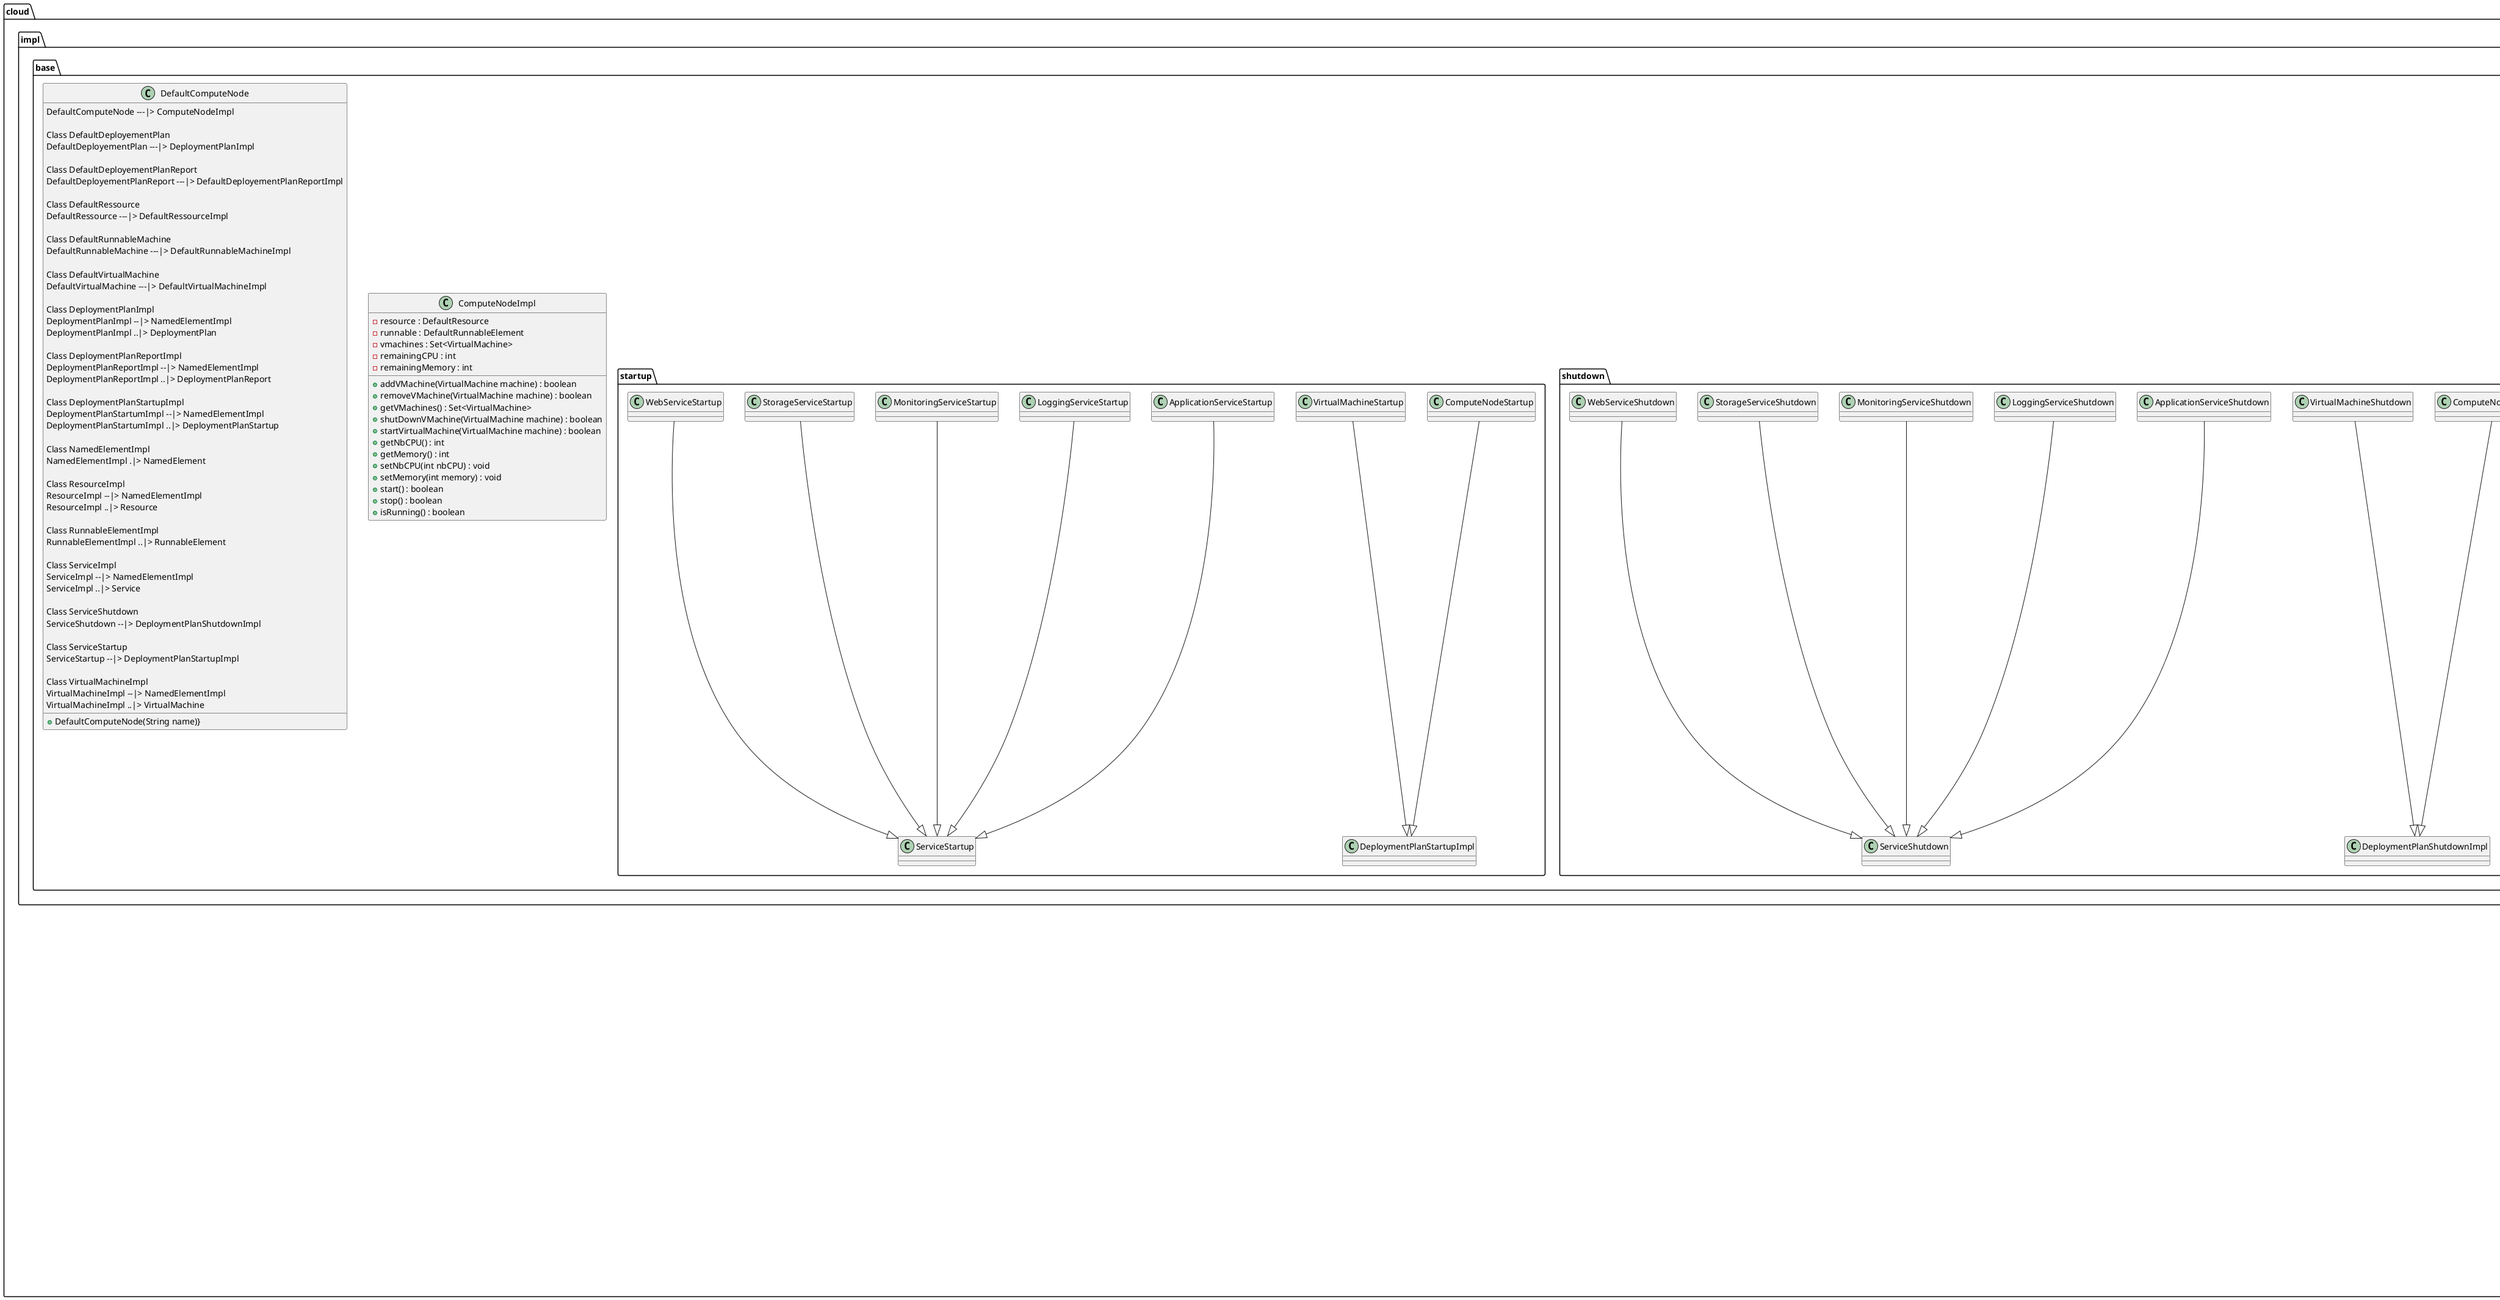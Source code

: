 @startuml

package cloud{
package api{
Interface Cloud{
    getPlans() : Set<DeploymentPlan>
    deployPlan(DeploymentPlan plan) : boolean
    startPlan(DeploymentPlan plan) : boolean
    stopPlan(DeploymentPlan plan) : boolean
    removePlan(DeploymentPlan plan) : boolean
    }

Cloud --|> NamedElement

Interface Component{
    getComponentType() : ComponentType
}

Component ---|> Resource
Component ---|> RunnableElement


Interface ComponentType{
    componentTypeKey() : string
    createComponent(String name) : Component
}

ComponentType ---|> Resource

Interface ComputeNode{
addVMachine(VirtualMachine machine) : boolean
removeVMachine(VirtualMachine machine) : boolean
getVMachines() : Set<VirtualMachine>
shutDownVMachine(VirtualMachine machine) : boolean
startVirtualMachine(VirtualMachine machine) : boolean
}

ComputeNode ---|> Resource
ComputeNode ---|> RunnableElement

Interface DeploymentPlan{
    newStandardComputeNode(StandardComputeNodeSize size, String name) : ComputeNode
    newPersonalizedComputeNode(int nbCPU, int memory, String name) : ComputeNode
    newVirtualMachine(String name) : VirtualMachine
    newService(String key, String name) : Service
    newComponent(String key, String name) : Component
    getNodes() : Set<ComputeNode>
    getNode(String name) : Optional<ComputeNode>
    deployVMonNode(VirtualMachine vm, ComputeNode node) : DeploymentPlan
    deployServiceOnVm(Service service, VirtualMachine vm) : DeploymentPlan
    attachComponentToService(Component component, Service service) DeploymentPlan
    isValid() : boolean
    getReport() : DeploymentPlanReport
}
DeploymentPlan ---|> NamedElement
DeploymentPlan ---|> RunnableElement

Interface DeployementReport{
    exceptions() : List<Exception>

    addException(Exception e) : boolean

    messages() : List<String>
}


Interface DeploymentShutdown{
    setNext(DeploymentPlanShutdown handler)
    stop(DeploymentPlan plan) : boolean
}
Interface DeployementPlanStartup{
    setNext(DeploymentPlanStartup handler)
    start(DeploymentPlan plan, boolean bestEffort) : boolean
}


Interface NamedElement{
    name() : string
}

Interface Resource{
        getNbCPU() : int
        getMemory() : int
        setNbCPU(int nbCPU)
        setMemory(int memory)

}

Resource --|> NamedElement

Interface RunnableElement{
    start() : boolean
    stop() : boolean
    isRunning() : boolean
    restart() : default boolean
}


Interface Service{
    getComponent() : Component

    setComponent(Component component);

    getServiceType() : ServiceType
}

Service ---|> Resource
Service ---|> RunnableElement

Interface ServiceType{
    serviceTypeKey() : string
    createService(String name) : Service
}
ServiceType --|> NamedElement

Enum StandardComputeNodeSize{
    XSMALL, SMALL, MEDIUM, MEDIUM LARGE, LARGE, XLARGE
    - nbCPU : int
    - memory : int
    - StandardComputeNodeSize(int nbCPU, int memory)
    + getNbCPU() : int
    + getMemory() : int
}

Interface VirtualMachine{
    setOS(VmOSName os)

    getOS() : VmOSName

    addService(Service service) : boolean

    removeService(Service service) : boolean

    getServices() : Set<Service>
}

VirtualMachine ---|> Resource
VirtualMachine ---|> RunnableElement

}

package impl{

    package base{
Class CloudImpl{
    - plans : Set<DeploymentPlan>
    + getPlans() : Set<DeploymentPlan>
    + deployPlan(DeploymentPlan plan)  : boolean
    + stopPlan(DeploymentPlan plan) : boolean
    + startPlan(DeploymentPlan plan) : boolean
    + removePlan(DeploymentPlan plan) : boolean
}
CloudImpl --|> NamedElementImpl
CloudImpl ..|> Cloud

Class ComponentImpl{
    - runnable : DefaultRunnableElement
     - resource : DefaultResource

         + int getNbCPU() : int
         + int getMemory() : int
         + setNbCPU(int nbCPU) : void
         + setMemory(int memory) : void
          + start() : boolean
         +  stop() : boolean
         + isRunning() : boolean
}
ComponentImpl --|> NamedElementImpl
ComponentImpl ..|> Component

Class ComputeNodeImpl{
        - resource : DefaultResource
         -  runnable : DefaultRunnableElement
         -  vmachines : Set<VirtualMachine>
         -  remainingCPU : int
         - remainingMemory : int
         + addVMachine(VirtualMachine machine) : boolean
         + removeVMachine(VirtualMachine machine) : boolean
         + getVMachines() : Set<VirtualMachine>
         + shutDownVMachine(VirtualMachine machine) : boolean
         + startVirtualMachine(VirtualMachine machine) : boolean
         + getNbCPU() : int
         + getMemory() : int
         + setNbCPU(int nbCPU) : void
         + setMemory(int memory) : void
         + start() : boolean
         + stop() : boolean
         + isRunning() : boolean

}
ComponentImpl --|> NamedElementImpl
ComponentImpl ..|> ComputeNode

Class DefaultComputeNode{
    + DefaultComputeNode(String name)}
DefaultComputeNode ---|> ComputeNodeImpl

Class DefaultDeployementPlan
DefaultDeployementPlan ---|> DeploymentPlanImpl

Class DefaultDeployementPlanReport
DefaultDeployementPlanReport ---|> DefaultDeployementPlanReportImpl

Class DefaultRessource
DefaultRessource ---|> DefaultRessourceImpl

Class DefaultRunnableMachine
DefaultRunnableMachine ---|> DefaultRunnableMachineImpl

Class DefaultVirtualMachine
DefaultVirtualMachine ---|> DefaultVirtualMachineImpl

Class DeploymentPlanImpl
DeploymentPlanImpl --|> NamedElementImpl
DeploymentPlanImpl ..|> DeploymentPlan

Class DeploymentPlanReportImpl
DeploymentPlanReportImpl --|> NamedElementImpl
DeploymentPlanReportImpl ..|> DeploymentPlanReport

Class DeploymentPlanStartupImpl
DeploymentPlanStartumImpl --|> NamedElementImpl
DeploymentPlanStartumImpl ..|> DeploymentPlanStartup

Class NamedElementImpl
NamedElementImpl .|> NamedElement

Class ResourceImpl
ResourceImpl --|> NamedElementImpl
ResourceImpl ..|> Resource

Class RunnableElementImpl
RunnableElementImpl ..|> RunnableElement

Class ServiceImpl
ServiceImpl --|> NamedElementImpl
ServiceImpl ..|> Service

Class ServiceShutdown
ServiceShutdown --|> DeploymentPlanShutdownImpl

Class ServiceStartup
ServiceStartup --|> DeploymentPlanStartupImpl

Class VirtualMachineImpl
VirtualMachineImpl --|> NamedElementImpl
VirtualMachineImpl ..|> VirtualMachine

}


    package shutdown{
Class ApplicationServiceShutdown
ApplicationServiceShutdown --|> ServiceShutdown

Class ComputeNodeShutdown
ComputeNodeShutdown --|> DeploymentPlanShutdownImpl

Class LoggingServiceShutdown
LoggingServiceShutdown --|> ServiceShutdown

Class MonitoringServiceShutdown
MonitoringServiceShutdown --|> ServiceShutdown

Class StorageServiceShutdown
StorageServiceShutdown --|> ServiceShutdown

Class VirtualMachineShutdown
VirtualMachineShutdown --|> DeploymentPlanShutdownImpl

Class WebServiceShutdown
WebServiceShutdown  --|> ServiceShutdown

}
    package startup{
Class ApplicationServiceStartup
ApplicationServiceStartup --|> ServiceStartup

Class ComputeNodeStartup
ComputeNodeStartup --|> DeploymentPlanStartupImpl

Class LoggingServiceStartup
LoggingServiceStartup --|> ServiceStartup

Class MonitoringServiceStartup
MonitoringServiceStartup --|> ServiceStartup

Class StorageServiceStartup
StorageServiceStartup --|> ServiceStartup

Class VirtualMachineStartup
VirtualMachineStartup --|> DeploymentPlanStartupImpl

Class WebServiceStartup
WebServiceStartup --|> ServiceStartup
}

}
}

@enduml